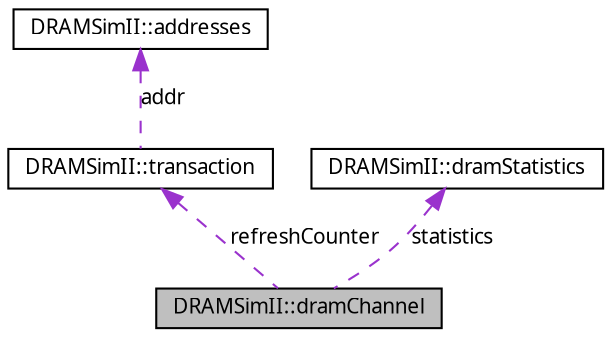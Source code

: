 digraph G
{
  bgcolor="transparent";
  edge [fontname="FreeSans.ttf",fontsize=10,labelfontname="FreeSans.ttf",labelfontsize=10];
  node [fontname="FreeSans.ttf",fontsize=10,shape=record];
  Node1 [label="DRAMSimII::dramChannel",height=0.2,width=0.4,color="black", fillcolor="grey75", style="filled" fontcolor="black"];
  Node2 -> Node1 [dir=back,color="darkorchid3",fontsize=10,style="dashed",label="refreshCounter",fontname="FreeSans.ttf"];
  Node2 [label="DRAMSimII::transaction",height=0.2,width=0.4,color="black",URL="$class_d_r_a_m_sim_i_i_1_1transaction.html",tooltip="a request to read or write some portion of memory, atomically"];
  Node3 -> Node2 [dir=back,color="darkorchid3",fontsize=10,style="dashed",label="addr",fontname="FreeSans.ttf"];
  Node3 [label="DRAMSimII::addresses",height=0.2,width=0.4,color="black",URL="$class_d_r_a_m_sim_i_i_1_1addresses.html",tooltip="This class logically represents several interpretations of a memory address."];
  Node4 -> Node1 [dir=back,color="darkorchid3",fontsize=10,style="dashed",label="statistics",fontname="FreeSans.ttf"];
  Node4 [label="DRAMSimII::dramStatistics",height=0.2,width=0.4,color="black",URL="$class_d_r_a_m_sim_i_i_1_1dram_statistics.html",tooltip="stores statistics about this memory system, primarily relating to counts of transactions/commands..."];
}

